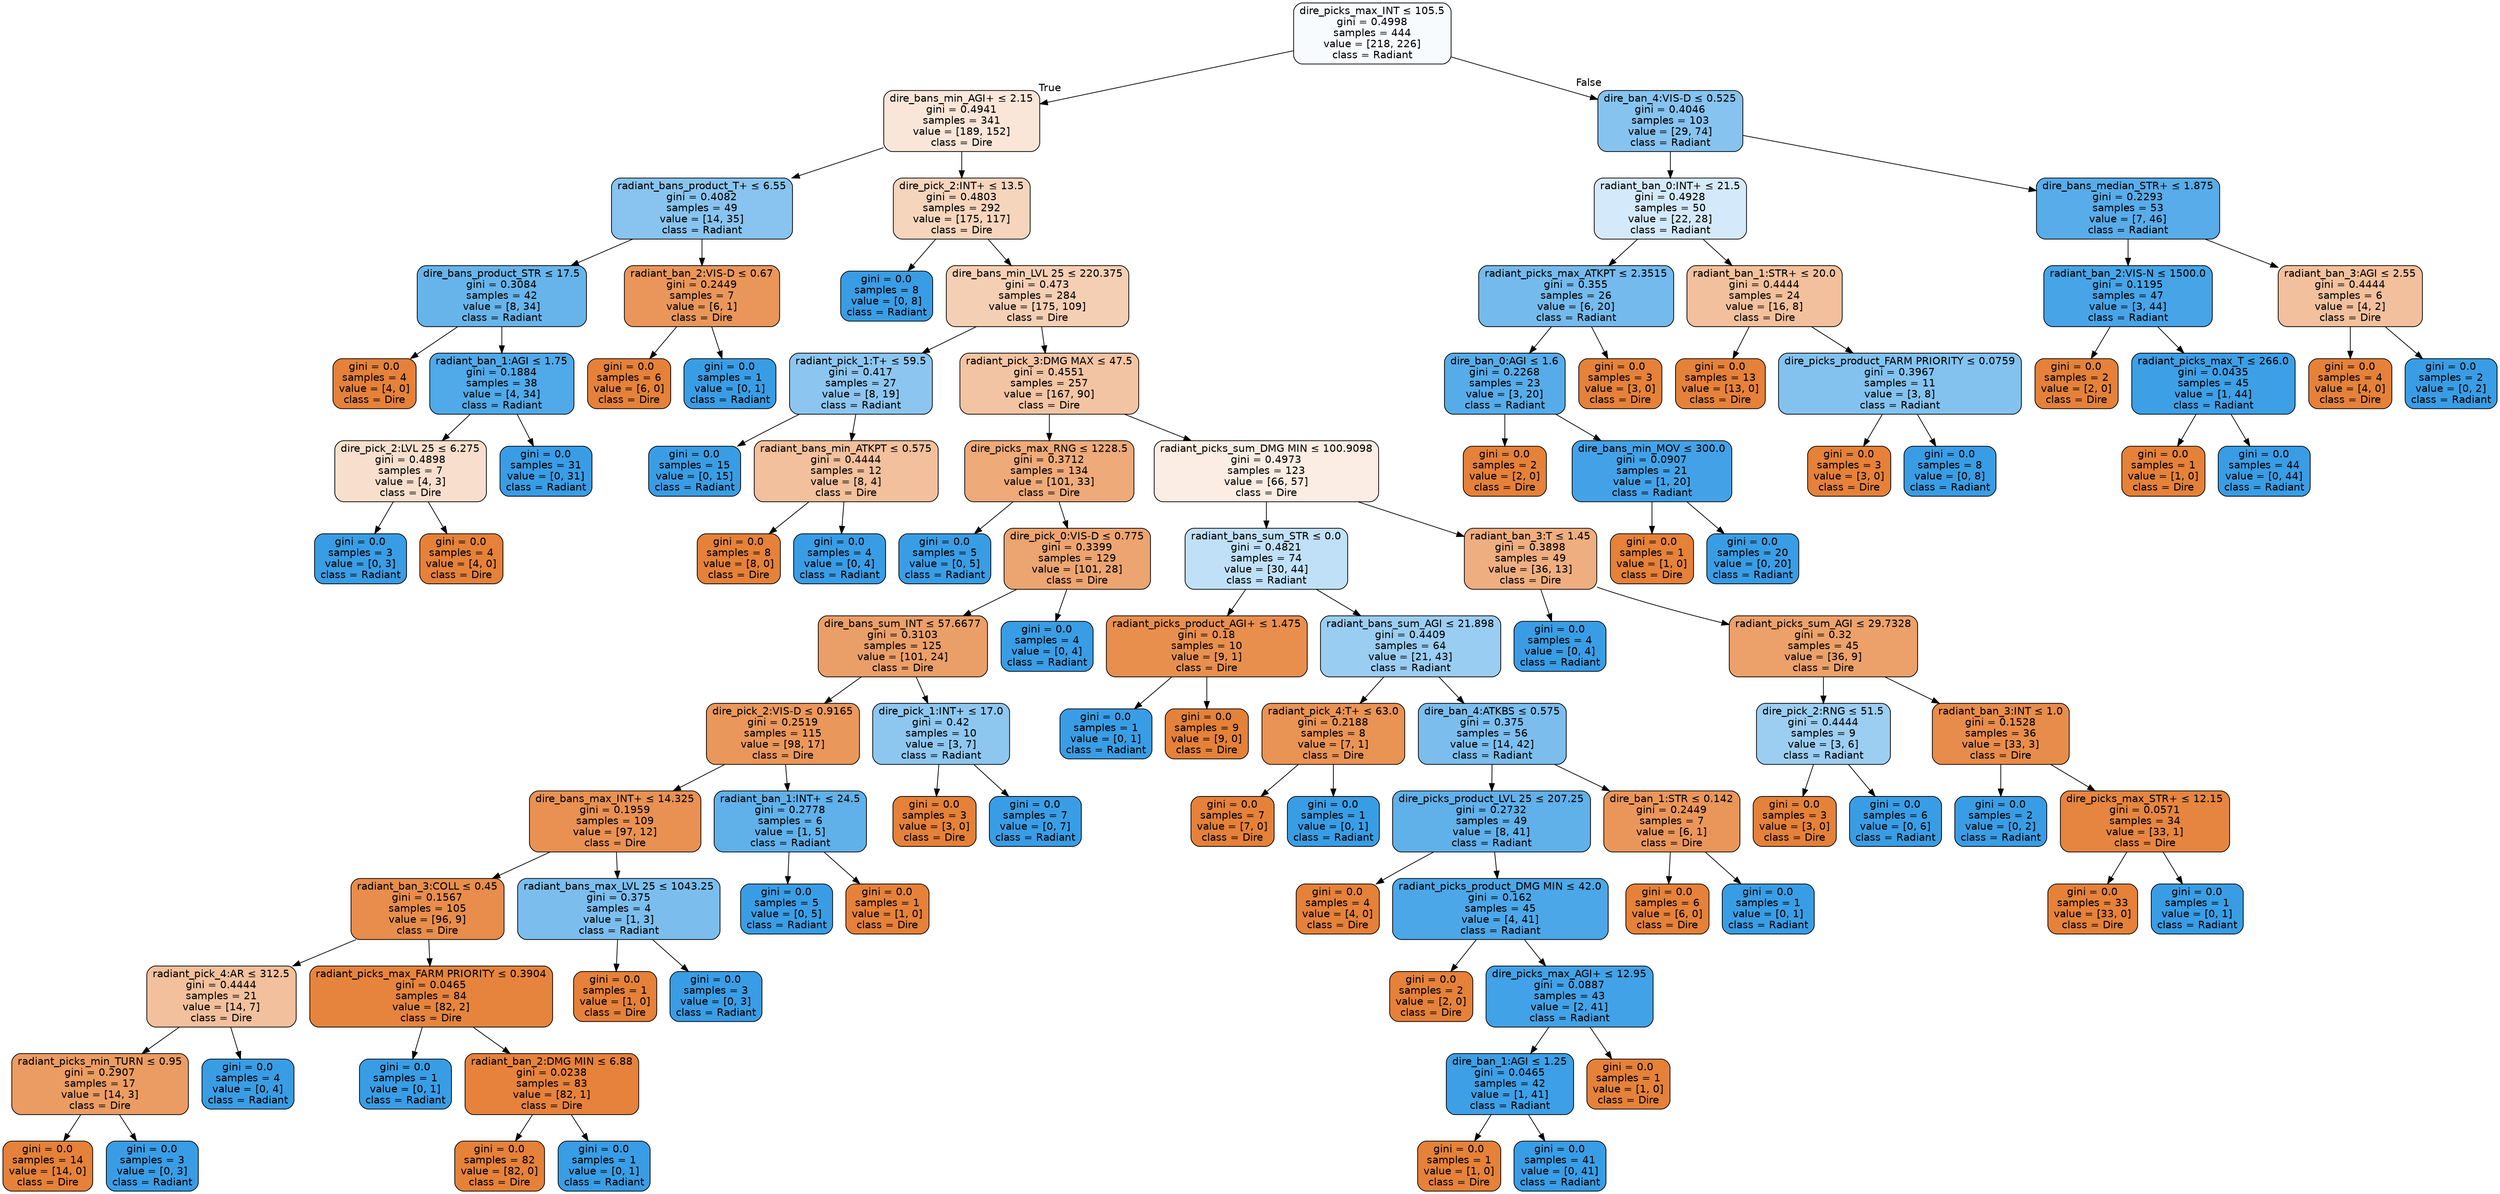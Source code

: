 digraph Tree {
node [shape=box, style="filled, rounded", color="black", fontname=helvetica] ;
edge [fontname=helvetica] ;
0 [label=<dire_picks_max_INT &le; 105.5<br/>gini = 0.4998<br/>samples = 444<br/>value = [218, 226]<br/>class = Radiant>, fillcolor="#399de509"] ;
1 [label=<dire_bans_min_AGI+ &le; 2.15<br/>gini = 0.4941<br/>samples = 341<br/>value = [189, 152]<br/>class = Dire>, fillcolor="#e5813932"] ;
0 -> 1 [labeldistance=2.5, labelangle=45, headlabel="True"] ;
2 [label=<radiant_bans_product_T+ &le; 6.55<br/>gini = 0.4082<br/>samples = 49<br/>value = [14, 35]<br/>class = Radiant>, fillcolor="#399de599"] ;
1 -> 2 ;
3 [label=<dire_bans_product_STR &le; 17.5<br/>gini = 0.3084<br/>samples = 42<br/>value = [8, 34]<br/>class = Radiant>, fillcolor="#399de5c3"] ;
2 -> 3 ;
4 [label=<gini = 0.0<br/>samples = 4<br/>value = [4, 0]<br/>class = Dire>, fillcolor="#e58139ff"] ;
3 -> 4 ;
5 [label=<radiant_ban_1:AGI &le; 1.75<br/>gini = 0.1884<br/>samples = 38<br/>value = [4, 34]<br/>class = Radiant>, fillcolor="#399de5e1"] ;
3 -> 5 ;
6 [label=<dire_pick_2:LVL 25 &le; 6.275<br/>gini = 0.4898<br/>samples = 7<br/>value = [4, 3]<br/>class = Dire>, fillcolor="#e5813940"] ;
5 -> 6 ;
7 [label=<gini = 0.0<br/>samples = 3<br/>value = [0, 3]<br/>class = Radiant>, fillcolor="#399de5ff"] ;
6 -> 7 ;
8 [label=<gini = 0.0<br/>samples = 4<br/>value = [4, 0]<br/>class = Dire>, fillcolor="#e58139ff"] ;
6 -> 8 ;
9 [label=<gini = 0.0<br/>samples = 31<br/>value = [0, 31]<br/>class = Radiant>, fillcolor="#399de5ff"] ;
5 -> 9 ;
10 [label=<radiant_ban_2:VIS-D &le; 0.67<br/>gini = 0.2449<br/>samples = 7<br/>value = [6, 1]<br/>class = Dire>, fillcolor="#e58139d4"] ;
2 -> 10 ;
11 [label=<gini = 0.0<br/>samples = 6<br/>value = [6, 0]<br/>class = Dire>, fillcolor="#e58139ff"] ;
10 -> 11 ;
12 [label=<gini = 0.0<br/>samples = 1<br/>value = [0, 1]<br/>class = Radiant>, fillcolor="#399de5ff"] ;
10 -> 12 ;
13 [label=<dire_pick_2:INT+ &le; 13.5<br/>gini = 0.4803<br/>samples = 292<br/>value = [175, 117]<br/>class = Dire>, fillcolor="#e5813955"] ;
1 -> 13 ;
14 [label=<gini = 0.0<br/>samples = 8<br/>value = [0, 8]<br/>class = Radiant>, fillcolor="#399de5ff"] ;
13 -> 14 ;
15 [label=<dire_bans_min_LVL 25 &le; 220.375<br/>gini = 0.473<br/>samples = 284<br/>value = [175, 109]<br/>class = Dire>, fillcolor="#e5813960"] ;
13 -> 15 ;
16 [label=<radiant_pick_1:T+ &le; 59.5<br/>gini = 0.417<br/>samples = 27<br/>value = [8, 19]<br/>class = Radiant>, fillcolor="#399de594"] ;
15 -> 16 ;
17 [label=<gini = 0.0<br/>samples = 15<br/>value = [0, 15]<br/>class = Radiant>, fillcolor="#399de5ff"] ;
16 -> 17 ;
18 [label=<radiant_bans_min_ATKPT &le; 0.575<br/>gini = 0.4444<br/>samples = 12<br/>value = [8, 4]<br/>class = Dire>, fillcolor="#e581397f"] ;
16 -> 18 ;
19 [label=<gini = 0.0<br/>samples = 8<br/>value = [8, 0]<br/>class = Dire>, fillcolor="#e58139ff"] ;
18 -> 19 ;
20 [label=<gini = 0.0<br/>samples = 4<br/>value = [0, 4]<br/>class = Radiant>, fillcolor="#399de5ff"] ;
18 -> 20 ;
21 [label=<radiant_pick_3:DMG MAX &le; 47.5<br/>gini = 0.4551<br/>samples = 257<br/>value = [167, 90]<br/>class = Dire>, fillcolor="#e5813976"] ;
15 -> 21 ;
22 [label=<dire_picks_max_RNG &le; 1228.5<br/>gini = 0.3712<br/>samples = 134<br/>value = [101, 33]<br/>class = Dire>, fillcolor="#e58139ac"] ;
21 -> 22 ;
23 [label=<gini = 0.0<br/>samples = 5<br/>value = [0, 5]<br/>class = Radiant>, fillcolor="#399de5ff"] ;
22 -> 23 ;
24 [label=<dire_pick_0:VIS-D &le; 0.775<br/>gini = 0.3399<br/>samples = 129<br/>value = [101, 28]<br/>class = Dire>, fillcolor="#e58139b8"] ;
22 -> 24 ;
25 [label=<dire_bans_sum_INT &le; 57.6677<br/>gini = 0.3103<br/>samples = 125<br/>value = [101, 24]<br/>class = Dire>, fillcolor="#e58139c2"] ;
24 -> 25 ;
26 [label=<dire_pick_2:VIS-D &le; 0.9165<br/>gini = 0.2519<br/>samples = 115<br/>value = [98, 17]<br/>class = Dire>, fillcolor="#e58139d3"] ;
25 -> 26 ;
27 [label=<dire_bans_max_INT+ &le; 14.325<br/>gini = 0.1959<br/>samples = 109<br/>value = [97, 12]<br/>class = Dire>, fillcolor="#e58139df"] ;
26 -> 27 ;
28 [label=<radiant_ban_3:COLL &le; 0.45<br/>gini = 0.1567<br/>samples = 105<br/>value = [96, 9]<br/>class = Dire>, fillcolor="#e58139e7"] ;
27 -> 28 ;
29 [label=<radiant_pick_4:AR &le; 312.5<br/>gini = 0.4444<br/>samples = 21<br/>value = [14, 7]<br/>class = Dire>, fillcolor="#e581397f"] ;
28 -> 29 ;
30 [label=<radiant_picks_min_TURN &le; 0.95<br/>gini = 0.2907<br/>samples = 17<br/>value = [14, 3]<br/>class = Dire>, fillcolor="#e58139c8"] ;
29 -> 30 ;
31 [label=<gini = 0.0<br/>samples = 14<br/>value = [14, 0]<br/>class = Dire>, fillcolor="#e58139ff"] ;
30 -> 31 ;
32 [label=<gini = 0.0<br/>samples = 3<br/>value = [0, 3]<br/>class = Radiant>, fillcolor="#399de5ff"] ;
30 -> 32 ;
33 [label=<gini = 0.0<br/>samples = 4<br/>value = [0, 4]<br/>class = Radiant>, fillcolor="#399de5ff"] ;
29 -> 33 ;
34 [label=<radiant_picks_max_FARM PRIORITY &le; 0.3904<br/>gini = 0.0465<br/>samples = 84<br/>value = [82, 2]<br/>class = Dire>, fillcolor="#e58139f9"] ;
28 -> 34 ;
35 [label=<gini = 0.0<br/>samples = 1<br/>value = [0, 1]<br/>class = Radiant>, fillcolor="#399de5ff"] ;
34 -> 35 ;
36 [label=<radiant_ban_2:DMG MIN &le; 6.88<br/>gini = 0.0238<br/>samples = 83<br/>value = [82, 1]<br/>class = Dire>, fillcolor="#e58139fc"] ;
34 -> 36 ;
37 [label=<gini = 0.0<br/>samples = 82<br/>value = [82, 0]<br/>class = Dire>, fillcolor="#e58139ff"] ;
36 -> 37 ;
38 [label=<gini = 0.0<br/>samples = 1<br/>value = [0, 1]<br/>class = Radiant>, fillcolor="#399de5ff"] ;
36 -> 38 ;
39 [label=<radiant_bans_max_LVL 25 &le; 1043.25<br/>gini = 0.375<br/>samples = 4<br/>value = [1, 3]<br/>class = Radiant>, fillcolor="#399de5aa"] ;
27 -> 39 ;
40 [label=<gini = 0.0<br/>samples = 1<br/>value = [1, 0]<br/>class = Dire>, fillcolor="#e58139ff"] ;
39 -> 40 ;
41 [label=<gini = 0.0<br/>samples = 3<br/>value = [0, 3]<br/>class = Radiant>, fillcolor="#399de5ff"] ;
39 -> 41 ;
42 [label=<radiant_ban_1:INT+ &le; 24.5<br/>gini = 0.2778<br/>samples = 6<br/>value = [1, 5]<br/>class = Radiant>, fillcolor="#399de5cc"] ;
26 -> 42 ;
43 [label=<gini = 0.0<br/>samples = 5<br/>value = [0, 5]<br/>class = Radiant>, fillcolor="#399de5ff"] ;
42 -> 43 ;
44 [label=<gini = 0.0<br/>samples = 1<br/>value = [1, 0]<br/>class = Dire>, fillcolor="#e58139ff"] ;
42 -> 44 ;
45 [label=<dire_pick_1:INT+ &le; 17.0<br/>gini = 0.42<br/>samples = 10<br/>value = [3, 7]<br/>class = Radiant>, fillcolor="#399de592"] ;
25 -> 45 ;
46 [label=<gini = 0.0<br/>samples = 3<br/>value = [3, 0]<br/>class = Dire>, fillcolor="#e58139ff"] ;
45 -> 46 ;
47 [label=<gini = 0.0<br/>samples = 7<br/>value = [0, 7]<br/>class = Radiant>, fillcolor="#399de5ff"] ;
45 -> 47 ;
48 [label=<gini = 0.0<br/>samples = 4<br/>value = [0, 4]<br/>class = Radiant>, fillcolor="#399de5ff"] ;
24 -> 48 ;
49 [label=<radiant_picks_sum_DMG MIN &le; 100.9098<br/>gini = 0.4973<br/>samples = 123<br/>value = [66, 57]<br/>class = Dire>, fillcolor="#e5813923"] ;
21 -> 49 ;
50 [label=<radiant_bans_sum_STR &le; 0.0<br/>gini = 0.4821<br/>samples = 74<br/>value = [30, 44]<br/>class = Radiant>, fillcolor="#399de551"] ;
49 -> 50 ;
51 [label=<radiant_picks_product_AGI+ &le; 1.475<br/>gini = 0.18<br/>samples = 10<br/>value = [9, 1]<br/>class = Dire>, fillcolor="#e58139e3"] ;
50 -> 51 ;
52 [label=<gini = 0.0<br/>samples = 1<br/>value = [0, 1]<br/>class = Radiant>, fillcolor="#399de5ff"] ;
51 -> 52 ;
53 [label=<gini = 0.0<br/>samples = 9<br/>value = [9, 0]<br/>class = Dire>, fillcolor="#e58139ff"] ;
51 -> 53 ;
54 [label=<radiant_bans_sum_AGI &le; 21.898<br/>gini = 0.4409<br/>samples = 64<br/>value = [21, 43]<br/>class = Radiant>, fillcolor="#399de582"] ;
50 -> 54 ;
55 [label=<radiant_pick_4:T+ &le; 63.0<br/>gini = 0.2188<br/>samples = 8<br/>value = [7, 1]<br/>class = Dire>, fillcolor="#e58139db"] ;
54 -> 55 ;
56 [label=<gini = 0.0<br/>samples = 7<br/>value = [7, 0]<br/>class = Dire>, fillcolor="#e58139ff"] ;
55 -> 56 ;
57 [label=<gini = 0.0<br/>samples = 1<br/>value = [0, 1]<br/>class = Radiant>, fillcolor="#399de5ff"] ;
55 -> 57 ;
58 [label=<dire_ban_4:ATKBS &le; 0.575<br/>gini = 0.375<br/>samples = 56<br/>value = [14, 42]<br/>class = Radiant>, fillcolor="#399de5aa"] ;
54 -> 58 ;
59 [label=<dire_picks_product_LVL 25 &le; 207.25<br/>gini = 0.2732<br/>samples = 49<br/>value = [8, 41]<br/>class = Radiant>, fillcolor="#399de5cd"] ;
58 -> 59 ;
60 [label=<gini = 0.0<br/>samples = 4<br/>value = [4, 0]<br/>class = Dire>, fillcolor="#e58139ff"] ;
59 -> 60 ;
61 [label=<radiant_picks_product_DMG MIN &le; 42.0<br/>gini = 0.162<br/>samples = 45<br/>value = [4, 41]<br/>class = Radiant>, fillcolor="#399de5e6"] ;
59 -> 61 ;
62 [label=<gini = 0.0<br/>samples = 2<br/>value = [2, 0]<br/>class = Dire>, fillcolor="#e58139ff"] ;
61 -> 62 ;
63 [label=<dire_picks_max_AGI+ &le; 12.95<br/>gini = 0.0887<br/>samples = 43<br/>value = [2, 41]<br/>class = Radiant>, fillcolor="#399de5f3"] ;
61 -> 63 ;
64 [label=<dire_ban_1:AGI &le; 1.25<br/>gini = 0.0465<br/>samples = 42<br/>value = [1, 41]<br/>class = Radiant>, fillcolor="#399de5f9"] ;
63 -> 64 ;
65 [label=<gini = 0.0<br/>samples = 1<br/>value = [1, 0]<br/>class = Dire>, fillcolor="#e58139ff"] ;
64 -> 65 ;
66 [label=<gini = 0.0<br/>samples = 41<br/>value = [0, 41]<br/>class = Radiant>, fillcolor="#399de5ff"] ;
64 -> 66 ;
67 [label=<gini = 0.0<br/>samples = 1<br/>value = [1, 0]<br/>class = Dire>, fillcolor="#e58139ff"] ;
63 -> 67 ;
68 [label=<dire_ban_1:STR &le; 0.142<br/>gini = 0.2449<br/>samples = 7<br/>value = [6, 1]<br/>class = Dire>, fillcolor="#e58139d4"] ;
58 -> 68 ;
69 [label=<gini = 0.0<br/>samples = 6<br/>value = [6, 0]<br/>class = Dire>, fillcolor="#e58139ff"] ;
68 -> 69 ;
70 [label=<gini = 0.0<br/>samples = 1<br/>value = [0, 1]<br/>class = Radiant>, fillcolor="#399de5ff"] ;
68 -> 70 ;
71 [label=<radiant_ban_3:T &le; 1.45<br/>gini = 0.3898<br/>samples = 49<br/>value = [36, 13]<br/>class = Dire>, fillcolor="#e58139a3"] ;
49 -> 71 ;
72 [label=<gini = 0.0<br/>samples = 4<br/>value = [0, 4]<br/>class = Radiant>, fillcolor="#399de5ff"] ;
71 -> 72 ;
73 [label=<radiant_picks_sum_AGI &le; 29.7328<br/>gini = 0.32<br/>samples = 45<br/>value = [36, 9]<br/>class = Dire>, fillcolor="#e58139bf"] ;
71 -> 73 ;
74 [label=<dire_pick_2:RNG &le; 51.5<br/>gini = 0.4444<br/>samples = 9<br/>value = [3, 6]<br/>class = Radiant>, fillcolor="#399de57f"] ;
73 -> 74 ;
75 [label=<gini = 0.0<br/>samples = 3<br/>value = [3, 0]<br/>class = Dire>, fillcolor="#e58139ff"] ;
74 -> 75 ;
76 [label=<gini = 0.0<br/>samples = 6<br/>value = [0, 6]<br/>class = Radiant>, fillcolor="#399de5ff"] ;
74 -> 76 ;
77 [label=<radiant_ban_3:INT &le; 1.0<br/>gini = 0.1528<br/>samples = 36<br/>value = [33, 3]<br/>class = Dire>, fillcolor="#e58139e8"] ;
73 -> 77 ;
78 [label=<gini = 0.0<br/>samples = 2<br/>value = [0, 2]<br/>class = Radiant>, fillcolor="#399de5ff"] ;
77 -> 78 ;
79 [label=<dire_picks_max_STR+ &le; 12.15<br/>gini = 0.0571<br/>samples = 34<br/>value = [33, 1]<br/>class = Dire>, fillcolor="#e58139f7"] ;
77 -> 79 ;
80 [label=<gini = 0.0<br/>samples = 33<br/>value = [33, 0]<br/>class = Dire>, fillcolor="#e58139ff"] ;
79 -> 80 ;
81 [label=<gini = 0.0<br/>samples = 1<br/>value = [0, 1]<br/>class = Radiant>, fillcolor="#399de5ff"] ;
79 -> 81 ;
82 [label=<dire_ban_4:VIS-D &le; 0.525<br/>gini = 0.4046<br/>samples = 103<br/>value = [29, 74]<br/>class = Radiant>, fillcolor="#399de59b"] ;
0 -> 82 [labeldistance=2.5, labelangle=-45, headlabel="False"] ;
83 [label=<radiant_ban_0:INT+ &le; 21.5<br/>gini = 0.4928<br/>samples = 50<br/>value = [22, 28]<br/>class = Radiant>, fillcolor="#399de537"] ;
82 -> 83 ;
84 [label=<radiant_picks_max_ATKPT &le; 2.3515<br/>gini = 0.355<br/>samples = 26<br/>value = [6, 20]<br/>class = Radiant>, fillcolor="#399de5b3"] ;
83 -> 84 ;
85 [label=<dire_ban_0:AGI &le; 1.6<br/>gini = 0.2268<br/>samples = 23<br/>value = [3, 20]<br/>class = Radiant>, fillcolor="#399de5d9"] ;
84 -> 85 ;
86 [label=<gini = 0.0<br/>samples = 2<br/>value = [2, 0]<br/>class = Dire>, fillcolor="#e58139ff"] ;
85 -> 86 ;
87 [label=<dire_bans_min_MOV &le; 300.0<br/>gini = 0.0907<br/>samples = 21<br/>value = [1, 20]<br/>class = Radiant>, fillcolor="#399de5f2"] ;
85 -> 87 ;
88 [label=<gini = 0.0<br/>samples = 1<br/>value = [1, 0]<br/>class = Dire>, fillcolor="#e58139ff"] ;
87 -> 88 ;
89 [label=<gini = 0.0<br/>samples = 20<br/>value = [0, 20]<br/>class = Radiant>, fillcolor="#399de5ff"] ;
87 -> 89 ;
90 [label=<gini = 0.0<br/>samples = 3<br/>value = [3, 0]<br/>class = Dire>, fillcolor="#e58139ff"] ;
84 -> 90 ;
91 [label=<radiant_ban_1:STR+ &le; 20.0<br/>gini = 0.4444<br/>samples = 24<br/>value = [16, 8]<br/>class = Dire>, fillcolor="#e581397f"] ;
83 -> 91 ;
92 [label=<gini = 0.0<br/>samples = 13<br/>value = [13, 0]<br/>class = Dire>, fillcolor="#e58139ff"] ;
91 -> 92 ;
93 [label=<dire_picks_product_FARM PRIORITY &le; 0.0759<br/>gini = 0.3967<br/>samples = 11<br/>value = [3, 8]<br/>class = Radiant>, fillcolor="#399de59f"] ;
91 -> 93 ;
94 [label=<gini = 0.0<br/>samples = 3<br/>value = [3, 0]<br/>class = Dire>, fillcolor="#e58139ff"] ;
93 -> 94 ;
95 [label=<gini = 0.0<br/>samples = 8<br/>value = [0, 8]<br/>class = Radiant>, fillcolor="#399de5ff"] ;
93 -> 95 ;
96 [label=<dire_bans_median_STR+ &le; 1.875<br/>gini = 0.2293<br/>samples = 53<br/>value = [7, 46]<br/>class = Radiant>, fillcolor="#399de5d8"] ;
82 -> 96 ;
97 [label=<radiant_ban_2:VIS-N &le; 1500.0<br/>gini = 0.1195<br/>samples = 47<br/>value = [3, 44]<br/>class = Radiant>, fillcolor="#399de5ee"] ;
96 -> 97 ;
98 [label=<gini = 0.0<br/>samples = 2<br/>value = [2, 0]<br/>class = Dire>, fillcolor="#e58139ff"] ;
97 -> 98 ;
99 [label=<radiant_picks_max_T &le; 266.0<br/>gini = 0.0435<br/>samples = 45<br/>value = [1, 44]<br/>class = Radiant>, fillcolor="#399de5f9"] ;
97 -> 99 ;
100 [label=<gini = 0.0<br/>samples = 1<br/>value = [1, 0]<br/>class = Dire>, fillcolor="#e58139ff"] ;
99 -> 100 ;
101 [label=<gini = 0.0<br/>samples = 44<br/>value = [0, 44]<br/>class = Radiant>, fillcolor="#399de5ff"] ;
99 -> 101 ;
102 [label=<radiant_ban_3:AGI &le; 2.55<br/>gini = 0.4444<br/>samples = 6<br/>value = [4, 2]<br/>class = Dire>, fillcolor="#e581397f"] ;
96 -> 102 ;
103 [label=<gini = 0.0<br/>samples = 4<br/>value = [4, 0]<br/>class = Dire>, fillcolor="#e58139ff"] ;
102 -> 103 ;
104 [label=<gini = 0.0<br/>samples = 2<br/>value = [0, 2]<br/>class = Radiant>, fillcolor="#399de5ff"] ;
102 -> 104 ;
}